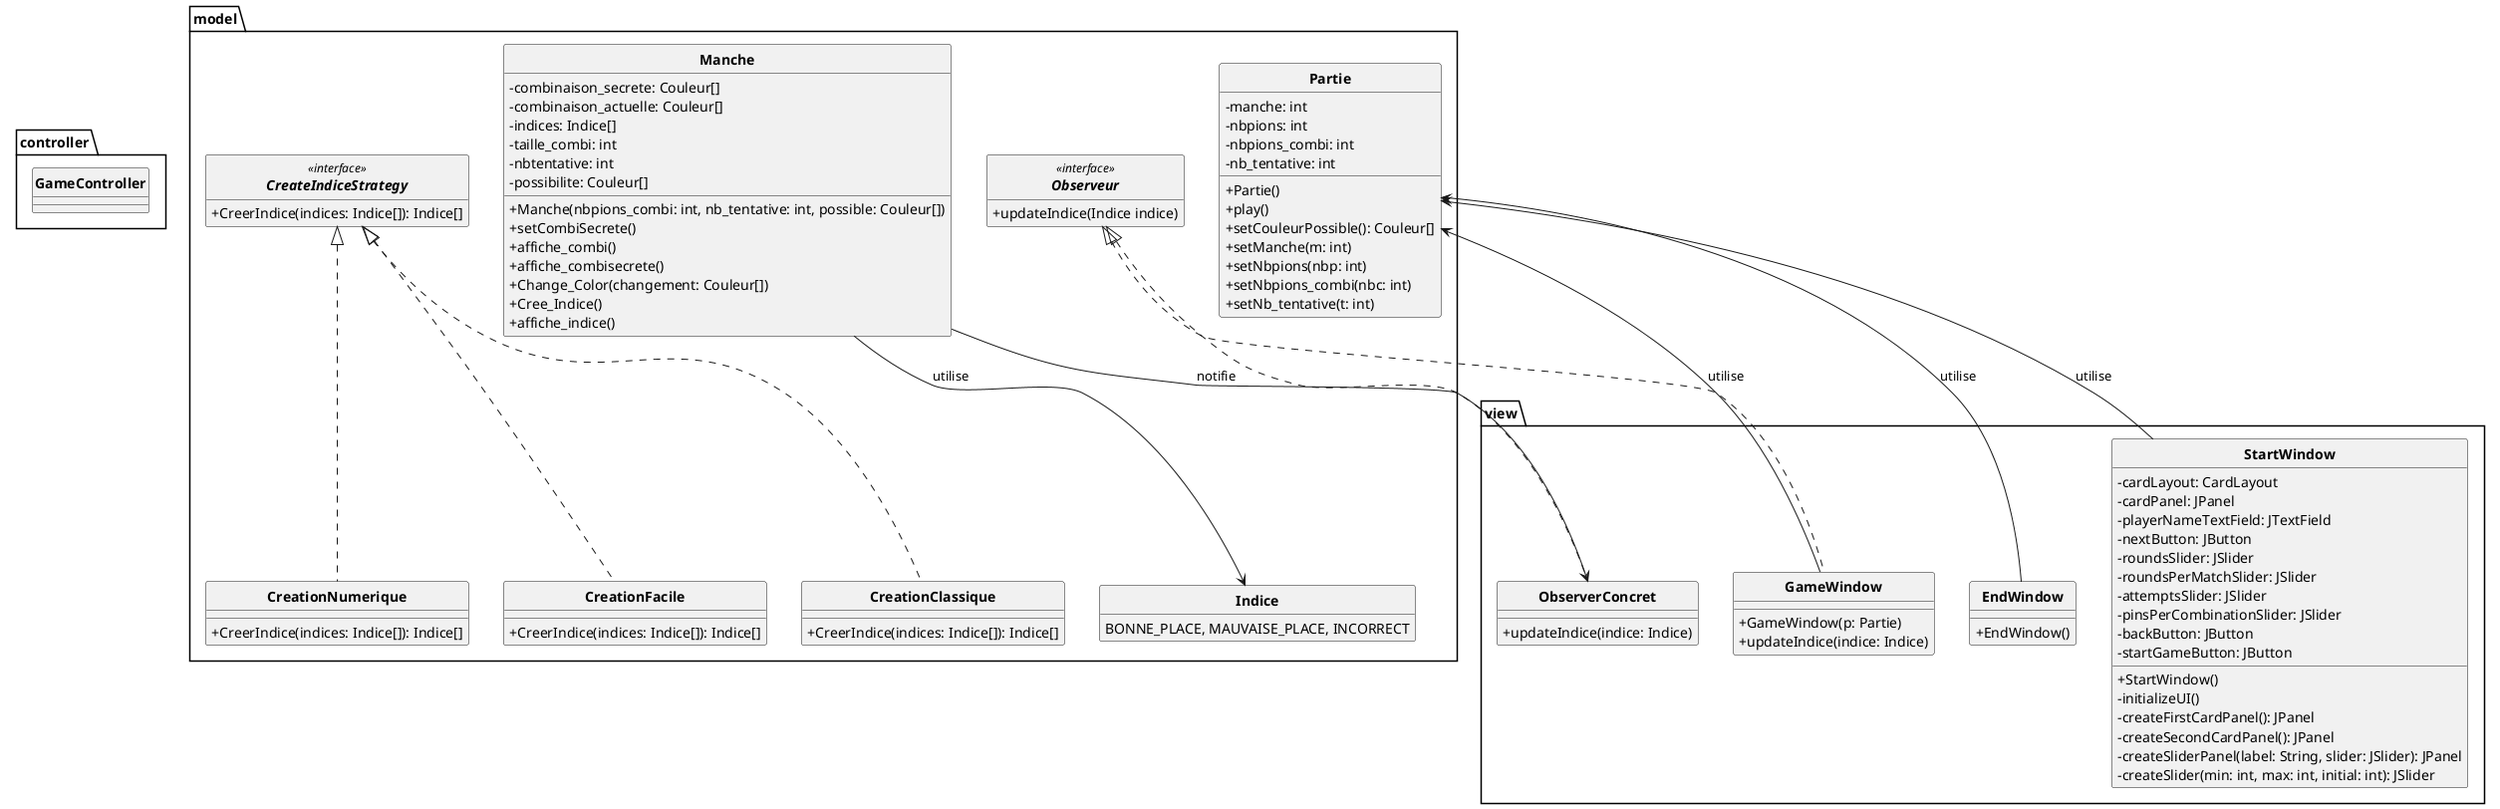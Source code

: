 @startuml
'https://plantuml.com/class-diagram

skinparam style strictuml
skinparam classAttributeIconSize 0
skinparam classFontStyle Bold
hide enum methods
hide interface attributes

package controller
{
    class GameController{}
}

package model
{
    class Partie
    {
        - manche: int
        - nbpions: int
        - nbpions_combi: int
        - nb_tentative: int

        + Partie()
        + play()
        + setCouleurPossible(): Couleur[]
        + setManche(m: int)
        + setNbpions(nbp: int)
        + setNbpions_combi(nbc: int)
        + setNb_tentative(t: int)
    }

    class Manche
    {
        - combinaison_secrete: Couleur[]
        - combinaison_actuelle: Couleur[]
        - indices: Indice[]
        - taille_combi: int
        - nbtentative: int
        - possibilite: Couleur[]

        + Manche(nbpions_combi: int, nb_tentative: int, possible: Couleur[])
        + setCombiSecrete()
        + affiche_combi()
        + affiche_combisecrete()
        + Change_Color(changement: Couleur[])
        + Cree_Indice()
        + affiche_indice()
    }

    enum Indice
    {
        BONNE_PLACE, MAUVAISE_PLACE, INCORRECT
    }

    interface CreateIndiceStrategy <<interface>>
    {
        + CreerIndice(indices: Indice[]): Indice[]
    }

    class CreationFacile implements CreateIndiceStrategy
    {
        + CreerIndice(indices: Indice[]): Indice[]
    }

    class CreationClassique implements CreateIndiceStrategy
    {
        + CreerIndice(indices: Indice[]): Indice[]
    }

    class CreationNumerique implements CreateIndiceStrategy
    {
        + CreerIndice(indices: Indice[]): Indice[]
    }

    interface Observeur <<interface>>
    {
        +updateIndice(Indice indice)
    }

}

package view
{
    class StartWindow
    {
        - cardLayout: CardLayout
        - cardPanel: JPanel
        - playerNameTextField: JTextField
        - nextButton: JButton
        - roundsSlider: JSlider
        - roundsPerMatchSlider: JSlider
        - attemptsSlider: JSlider
        - pinsPerCombinationSlider: JSlider
        - backButton: JButton
        - startGameButton: JButton

        + StartWindow()
        - initializeUI()
        - createFirstCardPanel(): JPanel
        - createSecondCardPanel(): JPanel
        - createSliderPanel(label: String, slider: JSlider): JPanel
        - createSlider(min: int, max: int, initial: int): JSlider
    }

    class ObserverConcret implements model.Observeur
    {
        + updateIndice(indice: Indice)
    }

    class GameWindow implements model.Observeur
    {
        + GameWindow(p: Partie)
        + updateIndice(indice: Indice)
    }

    class EndWindow
    {
        + EndWindow()
    }
}


model.Manche --> model.Indice : utilise
model.Manche --> view.ObserverConcret : notifie
view.StartWindow --> model.Partie : utilise
view.GameWindow --> model.Partie : utilise
view.EndWindow --> model.Partie : utilise
@enduml
